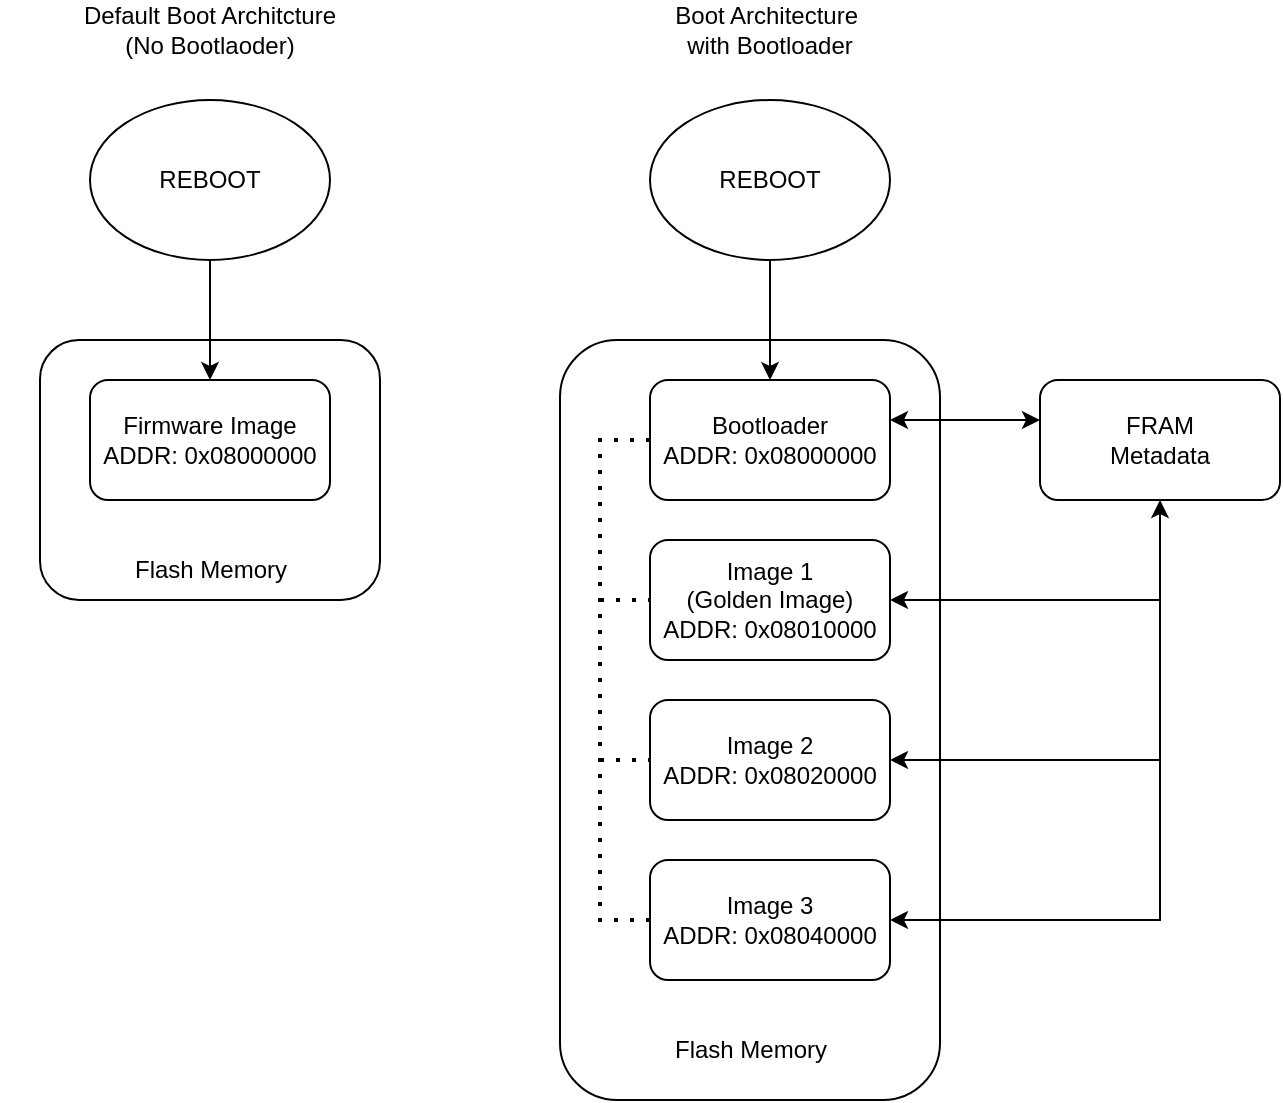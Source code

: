 <mxfile version="27.1.6">
  <diagram name="Pagină-1" id="QPn_YF4QyE2TiXPEBtcw">
    <mxGraphModel dx="1388" dy="646" grid="1" gridSize="10" guides="1" tooltips="1" connect="1" arrows="1" fold="1" page="1" pageScale="1" pageWidth="827" pageHeight="1169" math="0" shadow="0">
      <root>
        <mxCell id="0" />
        <mxCell id="1" parent="0" />
        <mxCell id="DFSnz3XoRO3nOanCktSC-1" value="REBOOT" style="ellipse;whiteSpace=wrap;html=1;" vertex="1" parent="1">
          <mxGeometry x="115" y="80" width="120" height="80" as="geometry" />
        </mxCell>
        <mxCell id="DFSnz3XoRO3nOanCktSC-2" value="REBOOT" style="ellipse;whiteSpace=wrap;html=1;" vertex="1" parent="1">
          <mxGeometry x="395" y="80" width="120" height="80" as="geometry" />
        </mxCell>
        <mxCell id="DFSnz3XoRO3nOanCktSC-3" value="" style="rounded=1;whiteSpace=wrap;html=1;" vertex="1" parent="1">
          <mxGeometry x="90" y="200" width="170" height="130" as="geometry" />
        </mxCell>
        <mxCell id="DFSnz3XoRO3nOanCktSC-4" value="Flash Memory" style="text;strokeColor=none;align=center;fillColor=none;html=1;verticalAlign=middle;whiteSpace=wrap;rounded=0;" vertex="1" parent="1">
          <mxGeometry x="127.5" y="300" width="95" height="30" as="geometry" />
        </mxCell>
        <mxCell id="DFSnz3XoRO3nOanCktSC-7" value="Firmware Image&lt;div&gt;ADDR:&amp;nbsp;0x08000000&lt;/div&gt;" style="rounded=1;whiteSpace=wrap;html=1;" vertex="1" parent="1">
          <mxGeometry x="115" y="220" width="120" height="60" as="geometry" />
        </mxCell>
        <mxCell id="DFSnz3XoRO3nOanCktSC-10" value="" style="endArrow=classic;html=1;rounded=0;exitX=0.5;exitY=1;exitDx=0;exitDy=0;entryX=0.5;entryY=0;entryDx=0;entryDy=0;" edge="1" parent="1" source="DFSnz3XoRO3nOanCktSC-1" target="DFSnz3XoRO3nOanCktSC-7">
          <mxGeometry width="50" height="50" relative="1" as="geometry">
            <mxPoint x="390" y="430" as="sourcePoint" />
            <mxPoint x="440" y="380" as="targetPoint" />
          </mxGeometry>
        </mxCell>
        <mxCell id="DFSnz3XoRO3nOanCktSC-11" value="Default Boot Architcture&lt;div&gt;(No Bootlaoder)&lt;/div&gt;" style="text;strokeColor=none;align=center;fillColor=none;html=1;verticalAlign=middle;whiteSpace=wrap;rounded=0;" vertex="1" parent="1">
          <mxGeometry x="70" y="30" width="210" height="30" as="geometry" />
        </mxCell>
        <mxCell id="DFSnz3XoRO3nOanCktSC-12" value="Boot Architecture&amp;nbsp;&lt;div&gt;with Bootloader&lt;/div&gt;" style="text;strokeColor=none;align=center;fillColor=none;html=1;verticalAlign=middle;whiteSpace=wrap;rounded=0;" vertex="1" parent="1">
          <mxGeometry x="350" y="30" width="210" height="30" as="geometry" />
        </mxCell>
        <mxCell id="DFSnz3XoRO3nOanCktSC-13" value="" style="rounded=1;whiteSpace=wrap;html=1;" vertex="1" parent="1">
          <mxGeometry x="350" y="200" width="190" height="380" as="geometry" />
        </mxCell>
        <mxCell id="DFSnz3XoRO3nOanCktSC-14" value="Flash Memory" style="text;strokeColor=none;align=center;fillColor=none;html=1;verticalAlign=middle;whiteSpace=wrap;rounded=0;" vertex="1" parent="1">
          <mxGeometry x="397.5" y="540" width="95" height="30" as="geometry" />
        </mxCell>
        <mxCell id="DFSnz3XoRO3nOanCktSC-19" value="Bootloader&lt;br&gt;&lt;div&gt;ADDR:&amp;nbsp;0x08000000&lt;/div&gt;" style="rounded=1;whiteSpace=wrap;html=1;" vertex="1" parent="1">
          <mxGeometry x="395" y="220" width="120" height="60" as="geometry" />
        </mxCell>
        <mxCell id="DFSnz3XoRO3nOanCktSC-20" value="FRAM&lt;div&gt;Metadata&lt;/div&gt;" style="rounded=1;whiteSpace=wrap;html=1;" vertex="1" parent="1">
          <mxGeometry x="590" y="220" width="120" height="60" as="geometry" />
        </mxCell>
        <mxCell id="DFSnz3XoRO3nOanCktSC-22" value="" style="endArrow=classic;startArrow=classic;html=1;rounded=0;exitX=1;exitY=0.25;exitDx=0;exitDy=0;entryX=0;entryY=0.25;entryDx=0;entryDy=0;" edge="1" parent="1">
          <mxGeometry width="50" height="50" relative="1" as="geometry">
            <mxPoint x="515" y="240" as="sourcePoint" />
            <mxPoint x="590" y="240" as="targetPoint" />
          </mxGeometry>
        </mxCell>
        <mxCell id="DFSnz3XoRO3nOanCktSC-25" value="Image 2&lt;div&gt;ADDR:&amp;nbsp;&lt;span style=&quot;background-color: transparent; color: light-dark(rgb(0, 0, 0), rgb(255, 255, 255));&quot;&gt;0x08020000&lt;/span&gt;&lt;/div&gt;" style="rounded=1;whiteSpace=wrap;html=1;" vertex="1" parent="1">
          <mxGeometry x="395" y="380" width="120" height="60" as="geometry" />
        </mxCell>
        <mxCell id="DFSnz3XoRO3nOanCktSC-26" value="Image 1&lt;div&gt;(Golden Image)&lt;/div&gt;&lt;div&gt;ADDR:&amp;nbsp;0x08010000&lt;/div&gt;" style="rounded=1;whiteSpace=wrap;html=1;" vertex="1" parent="1">
          <mxGeometry x="395" y="300" width="120" height="60" as="geometry" />
        </mxCell>
        <mxCell id="DFSnz3XoRO3nOanCktSC-27" value="Image 3&lt;div&gt;ADDR:&amp;nbsp;&lt;span style=&quot;background-color: transparent; color: light-dark(rgb(0, 0, 0), rgb(255, 255, 255));&quot;&gt;0x08040000&lt;/span&gt;&lt;/div&gt;" style="rounded=1;whiteSpace=wrap;html=1;" vertex="1" parent="1">
          <mxGeometry x="395" y="460" width="120" height="60" as="geometry" />
        </mxCell>
        <mxCell id="DFSnz3XoRO3nOanCktSC-28" value="" style="endArrow=none;dashed=1;html=1;dashPattern=1 3;strokeWidth=2;rounded=0;exitX=0;exitY=0.5;exitDx=0;exitDy=0;entryX=0;entryY=0.5;entryDx=0;entryDy=0;" edge="1" parent="1" source="DFSnz3XoRO3nOanCktSC-19" target="DFSnz3XoRO3nOanCktSC-27">
          <mxGeometry width="50" height="50" relative="1" as="geometry">
            <mxPoint x="250" y="430" as="sourcePoint" />
            <mxPoint x="300" y="380" as="targetPoint" />
            <Array as="points">
              <mxPoint x="370" y="250" />
              <mxPoint x="370" y="380" />
              <mxPoint x="370" y="490" />
            </Array>
          </mxGeometry>
        </mxCell>
        <mxCell id="DFSnz3XoRO3nOanCktSC-29" value="" style="endArrow=none;dashed=1;html=1;dashPattern=1 3;strokeWidth=2;rounded=0;entryX=0;entryY=0.5;entryDx=0;entryDy=0;" edge="1" parent="1" target="DFSnz3XoRO3nOanCktSC-25">
          <mxGeometry width="50" height="50" relative="1" as="geometry">
            <mxPoint x="370" y="410" as="sourcePoint" />
            <mxPoint x="300" y="380" as="targetPoint" />
          </mxGeometry>
        </mxCell>
        <mxCell id="DFSnz3XoRO3nOanCktSC-30" value="" style="endArrow=none;dashed=1;html=1;dashPattern=1 3;strokeWidth=2;rounded=0;entryX=0;entryY=0.5;entryDx=0;entryDy=0;" edge="1" parent="1" target="DFSnz3XoRO3nOanCktSC-26">
          <mxGeometry width="50" height="50" relative="1" as="geometry">
            <mxPoint x="370" y="330" as="sourcePoint" />
            <mxPoint x="300" y="380" as="targetPoint" />
          </mxGeometry>
        </mxCell>
        <mxCell id="DFSnz3XoRO3nOanCktSC-31" value="" style="endArrow=classic;startArrow=classic;html=1;rounded=0;entryX=0.5;entryY=1;entryDx=0;entryDy=0;exitX=1;exitY=0.5;exitDx=0;exitDy=0;" edge="1" parent="1" source="DFSnz3XoRO3nOanCktSC-26" target="DFSnz3XoRO3nOanCktSC-20">
          <mxGeometry width="50" height="50" relative="1" as="geometry">
            <mxPoint x="520" y="330" as="sourcePoint" />
            <mxPoint x="300" y="380" as="targetPoint" />
            <Array as="points">
              <mxPoint x="650" y="330" />
            </Array>
          </mxGeometry>
        </mxCell>
        <mxCell id="DFSnz3XoRO3nOanCktSC-32" value="" style="endArrow=classic;html=1;rounded=0;entryX=1;entryY=0.5;entryDx=0;entryDy=0;" edge="1" parent="1" target="DFSnz3XoRO3nOanCktSC-25">
          <mxGeometry width="50" height="50" relative="1" as="geometry">
            <mxPoint x="650" y="330" as="sourcePoint" />
            <mxPoint x="470" y="340" as="targetPoint" />
            <Array as="points">
              <mxPoint x="650" y="410" />
            </Array>
          </mxGeometry>
        </mxCell>
        <mxCell id="DFSnz3XoRO3nOanCktSC-33" value="" style="endArrow=classic;html=1;rounded=0;entryX=1;entryY=0.5;entryDx=0;entryDy=0;" edge="1" parent="1" target="DFSnz3XoRO3nOanCktSC-27">
          <mxGeometry width="50" height="50" relative="1" as="geometry">
            <mxPoint x="650" y="410" as="sourcePoint" />
            <mxPoint x="470" y="440" as="targetPoint" />
            <Array as="points">
              <mxPoint x="650" y="490" />
            </Array>
          </mxGeometry>
        </mxCell>
        <mxCell id="DFSnz3XoRO3nOanCktSC-34" value="" style="endArrow=classic;html=1;rounded=0;exitX=0.5;exitY=1;exitDx=0;exitDy=0;entryX=0.5;entryY=0;entryDx=0;entryDy=0;" edge="1" parent="1" source="DFSnz3XoRO3nOanCktSC-2" target="DFSnz3XoRO3nOanCktSC-19">
          <mxGeometry width="50" height="50" relative="1" as="geometry">
            <mxPoint x="260" y="330" as="sourcePoint" />
            <mxPoint x="310" y="280" as="targetPoint" />
          </mxGeometry>
        </mxCell>
      </root>
    </mxGraphModel>
  </diagram>
</mxfile>
